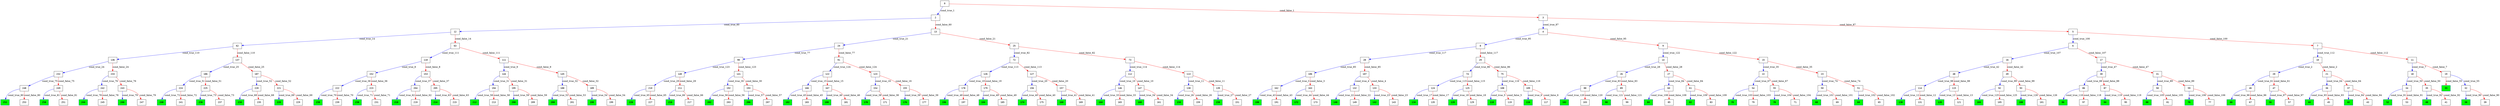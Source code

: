 digraph ExecutionTree {
	node [color=black fontname=Courier height=.5 shape=record]
	98 [color=blue, fillcolor=green, style=filled, fontcolor=black, fontname="Courier-Bold"]
	96 [color=blue, fillcolor=green, style=filled, fontcolor=black, fontname="Courier-Bold"]
	94 [color=blue, fillcolor=green, style=filled, fontcolor=black, fontname="Courier-Bold"]
	84 [color=blue, fillcolor=green, style=filled, fontcolor=black, fontname="Courier-Bold"]
	82 [color=blue, fillcolor=green, style=filled, fontcolor=black, fontname="Courier-Bold"]
	80 [color=blue, fillcolor=green, style=filled, fontcolor=black, fontname="Courier-Bold"]
	78 [color=blue, fillcolor=green, style=filled, fontcolor=black, fontname="Courier-Bold"]
	76 [color=blue, fillcolor=green, style=filled, fontcolor=black, fontname="Courier-Bold"]
	70 [color=blue, fillcolor=green, style=filled, fontcolor=black, fontname="Courier-Bold"]
	68 [color=blue, fillcolor=green, style=filled, fontcolor=black, fontname="Courier-Bold"]
	66 [color=blue, fillcolor=green, style=filled, fontcolor=black, fontname="Courier-Bold"]
	64 [color=blue, fillcolor=green, style=filled, fontcolor=black, fontname="Courier-Bold"]
	56 [color=blue, fillcolor=green, style=filled, fontcolor=black, fontname="Courier-Bold"]
	52 [color=blue, fillcolor=green, style=filled, fontcolor=black, fontname="Courier-Bold"]
	44 [color=blue, fillcolor=green, style=filled, fontcolor=black, fontname="Courier-Bold"]
	42 [color=blue, fillcolor=green, style=filled, fontcolor=black, fontname="Courier-Bold"]
	40 [color=blue, fillcolor=green, style=filled, fontcolor=black, fontname="Courier-Bold"]
	38 [color=blue, fillcolor=green, style=filled, fontcolor=black, fontname="Courier-Bold"]
	33 [color=blue, fillcolor=green, style=filled, fontcolor=black, fontname="Courier-Bold"]
	252 [color=blue, fillcolor=green, style=filled, fontcolor=black, fontname="Courier-Bold"]
	250 [color=blue, fillcolor=green, style=filled, fontcolor=black, fontname="Courier-Bold"]
	246 [color=blue, fillcolor=green, style=filled, fontcolor=black, fontname="Courier-Bold"]
	244 [color=blue, fillcolor=green, style=filled, fontcolor=black, fontname="Courier-Bold"]
	240 [color=blue, fillcolor=green, style=filled, fontcolor=black, fontname="Courier-Bold"]
	238 [color=blue, fillcolor=green, style=filled, fontcolor=black, fontname="Courier-Bold"]
	236 [color=blue, fillcolor=green, style=filled, fontcolor=black, fontname="Courier-Bold"]
	234 [color=blue, fillcolor=green, style=filled, fontcolor=black, fontname="Courier-Bold"]
	230 [color=blue, fillcolor=green, style=filled, fontcolor=black, fontname="Courier-Bold"]
	228 [color=blue, fillcolor=green, style=filled, fontcolor=black, fontname="Courier-Bold"]
	226 [color=blue, fillcolor=green, style=filled, fontcolor=black, fontname="Courier-Bold"]
	218 [color=blue, fillcolor=green, style=filled, fontcolor=black, fontname="Courier-Bold"]
	216 [color=blue, fillcolor=green, style=filled, fontcolor=black, fontname="Courier-Bold"]
	214 [color=blue, fillcolor=green, style=filled, fontcolor=black, fontname="Courier-Bold"]
	212 [color=blue, fillcolor=green, style=filled, fontcolor=black, fontname="Courier-Bold"]
	208 [color=blue, fillcolor=green, style=filled, fontcolor=black, fontname="Courier-Bold"]
	206 [color=blue, fillcolor=green, style=filled, fontcolor=black, fontname="Courier-Bold"]
	202 [color=blue, fillcolor=green, style=filled, fontcolor=black, fontname="Courier-Bold"]
	200 [color=blue, fillcolor=green, style=filled, fontcolor=black, fontname="Courier-Bold"]
	198 [color=blue, fillcolor=green, style=filled, fontcolor=black, fontname="Courier-Bold"]
	196 [color=blue, fillcolor=green, style=filled, fontcolor=black, fontname="Courier-Bold"]
	190 [color=blue, fillcolor=green, style=filled, fontcolor=black, fontname="Courier-Bold"]
	184 [color=blue, fillcolor=green, style=filled, fontcolor=black, fontname="Courier-Bold"]
	182 [color=blue, fillcolor=green, style=filled, fontcolor=black, fontname="Courier-Bold"]
	180 [color=blue, fillcolor=green, style=filled, fontcolor=black, fontname="Courier-Bold"]
	176 [color=blue, fillcolor=green, style=filled, fontcolor=black, fontname="Courier-Bold"]
	174 [color=blue, fillcolor=green, style=filled, fontcolor=black, fontname="Courier-Bold"]
	172 [color=blue, fillcolor=green, style=filled, fontcolor=black, fontname="Courier-Bold"]
	170 [color=blue, fillcolor=green, style=filled, fontcolor=black, fontname="Courier-Bold"]
	168 [color=blue, fillcolor=green, style=filled, fontcolor=black, fontname="Courier-Bold"]
	164 [color=blue, fillcolor=green, style=filled, fontcolor=black, fontname="Courier-Bold"]
	160 [color=blue, fillcolor=green, style=filled, fontcolor=black, fontname="Courier-Bold"]
	158 [color=blue, fillcolor=green, style=filled, fontcolor=black, fontname="Courier-Bold"]
	150 [color=blue, fillcolor=green, style=filled, fontcolor=black, fontname="Courier-Bold"]
	148 [color=blue, fillcolor=green, style=filled, fontcolor=black, fontname="Courier-Bold"]
	142 [color=blue, fillcolor=green, style=filled, fontcolor=black, fontname="Courier-Bold"]
	134 [color=blue, fillcolor=green, style=filled, fontcolor=black, fontname="Courier-Bold"]
	130 [color=blue, fillcolor=green, style=filled, fontcolor=black, fontname="Courier-Bold"]
	128 [color=blue, fillcolor=green, style=filled, fontcolor=black, fontname="Courier-Bold"]
	120 [color=blue, fillcolor=green, style=filled, fontcolor=black, fontname="Courier-Bold"]
	118 [color=blue, fillcolor=green, style=filled, fontcolor=black, fontname="Courier-Bold"]
	116 [color=blue, fillcolor=green, style=filled, fontcolor=black, fontname="Courier-Bold"]
	104 [color=blue, fillcolor=green, style=filled, fontcolor=black, fontname="Courier-Bold"]
	102 [color=blue, fillcolor=green, style=filled, fontcolor=black, fontname="Courier-Bold"]
	100 [color=blue, fillcolor=green, style=filled, fontcolor=black, fontname="Courier-Bold"]
	0 -> 2 [label=cond_true_1 color=blue]
	0 -> 3 [label=cond_false_1 color=red]
	2 -> 12 [label=cond_true_60 color=blue]
	2 -> 13 [label=cond_false_60 color=red]
	3 -> 4 [label=cond_true_87 color=blue]
	3 -> 5 [label=cond_false_87 color=red]
	10 -> 20 [label=cond_true_2 color=blue]
	10 -> 21 [label=cond_false_2 color=red]
	20 -> 46 [label=cond_true_61 color=blue]
	20 -> 47 [label=cond_false_61 color=red]
	21 -> 36 [label=cond_true_64 color=blue]
	21 -> 37 [label=cond_false_64 color=red]
	106 -> 162 [label=cond_true_3 color=blue]
	106 -> 163 [label=cond_false_3 color=red]
	162 -> 190 [label=cond_true_43 color=blue]
	162 -> 191 [label=cond_false_43 color=red]
	163 -> 172 [label=cond_true_44 color=blue]
	163 -> 173 [label=cond_false_44 color=red]
	107 -> 132 [label=cond_true_4 color=blue]
	107 -> 133 [label=cond_false_4 color=red]
	132 -> 148 [label=cond_true_22 color=blue]
	132 -> 149 [label=cond_false_22 color=red]
	133 -> 142 [label=cond_true_23 color=blue]
	133 -> 143 [label=cond_false_23 color=red]
	108 -> 118 [label=cond_true_5 color=blue]
	108 -> 119 [label=cond_false_5 color=red]
	109 -> 116 [label=cond_true_6 color=blue]
	109 -> 117 [label=cond_false_6 color=red]
	11 -> 18 [label=cond_true_7 color=blue]
	11 -> 19 [label=cond_false_7 color=red]
	18 -> 34 [label=cond_true_50 color=blue]
	18 -> 35 [label=cond_false_50 color=red]
	19 -> 32 [label=cond_true_55 color=blue]
	19 -> 33 [label=cond_false_55 color=red]
	110 -> 152 [label=cond_true_8 color=blue]
	110 -> 153 [label=cond_false_8 color=red]
	152 -> 222 [label=cond_true_36 color=blue]
	152 -> 223 [label=cond_false_36 color=red]
	153 -> 204 [label=cond_true_37 color=blue]
	153 -> 205 [label=cond_false_37 color=red]
	111 -> 144 [label=cond_true_9 color=blue]
	111 -> 145 [label=cond_false_9 color=red]
	144 -> 194 [label=cond_true_31 color=blue]
	144 -> 195 [label=cond_false_31 color=red]
	145 -> 188 [label=cond_true_32 color=blue]
	145 -> 189 [label=cond_false_32 color=red]
	112 -> 146 [label=cond_true_10 color=blue]
	112 -> 147 [label=cond_false_10 color=red]
	146 -> 164 [label=cond_true_33 color=blue]
	146 -> 165 [label=cond_false_33 color=red]
	147 -> 160 [label=cond_true_34 color=blue]
	147 -> 161 [label=cond_false_34 color=red]
	113 -> 138 [label=cond_true_11 color=blue]
	113 -> 139 [label=cond_false_11 color=red]
	138 -> 158 [label=cond_true_26 color=blue]
	138 -> 159 [label=cond_false_26 color=red]
	139 -> 150 [label=cond_true_27 color=blue]
	139 -> 151 [label=cond_false_27 color=red]
	114 -> 130 [label=cond_true_12 color=blue]
	114 -> 131 [label=cond_false_12 color=red]
	115 -> 120 [label=cond_true_13 color=blue]
	115 -> 121 [label=cond_false_13 color=red]
	12 -> 62 [label=cond_true_14 color=blue]
	12 -> 63 [label=cond_false_14 color=red]
	62 -> 136 [label=cond_true_110 color=blue]
	62 -> 137 [label=cond_false_110 color=red]
	63 -> 110 [label=cond_true_111 color=blue]
	63 -> 111 [label=cond_false_111 color=red]
	122 -> 166 [label=cond_true_15 color=blue]
	122 -> 167 [label=cond_false_15 color=red]
	166 -> 182 [label=cond_true_45 color=blue]
	166 -> 183 [label=cond_false_45 color=red]
	167 -> 180 [label=cond_true_46 color=blue]
	167 -> 181 [label=cond_false_46 color=red]
	123 -> 154 [label=cond_true_16 color=blue]
	123 -> 155 [label=cond_false_16 color=red]
	154 -> 170 [label=cond_true_38 color=blue]
	154 -> 171 [label=cond_false_38 color=red]
	155 -> 176 [label=cond_true_39 color=blue]
	155 -> 177 [label=cond_false_39 color=red]
	124 -> 134 [label=cond_true_17 color=blue]
	124 -> 135 [label=cond_false_17 color=red]
	125 -> 128 [label=cond_true_18 color=blue]
	125 -> 129 [label=cond_false_18 color=red]
	126 -> 178 [label=cond_true_19 color=blue]
	126 -> 179 [label=cond_false_19 color=red]
	178 -> 196 [label=cond_true_48 color=blue]
	178 -> 197 [label=cond_false_48 color=red]
	179 -> 184 [label=cond_true_49 color=blue]
	179 -> 185 [label=cond_false_49 color=red]
	127 -> 156 [label=cond_true_20 color=blue]
	127 -> 157 [label=cond_false_20 color=red]
	156 -> 174 [label=cond_true_40 color=blue]
	156 -> 175 [label=cond_false_40 color=red]
	157 -> 168 [label=cond_true_41 color=blue]
	157 -> 169 [label=cond_false_41 color=red]
	13 -> 24 [label=cond_true_21 color=blue]
	13 -> 25 [label=cond_false_21 color=red]
	24 -> 90 [label=cond_true_77 color=blue]
	24 -> 91 [label=cond_false_77 color=red]
	25 -> 72 [label=cond_true_82 color=blue]
	25 -> 73 [label=cond_false_82 color=red]
	136 -> 232 [label=cond_true_24 color=blue]
	136 -> 233 [label=cond_false_24 color=red]
	232 -> 248 [label=cond_true_75 color=blue]
	232 -> 249 [label=cond_false_75 color=red]
	233 -> 242 [label=cond_true_76 color=blue]
	233 -> 243 [label=cond_false_76 color=red]
	137 -> 186 [label=cond_true_25 color=blue]
	137 -> 187 [label=cond_false_25 color=red]
	186 -> 224 [label=cond_true_51 color=blue]
	186 -> 225 [label=cond_false_51 color=red]
	187 -> 220 [label=cond_true_52 color=blue]
	187 -> 221 [label=cond_false_52 color=red]
	14 -> 26 [label=cond_true_28 color=blue]
	14 -> 27 [label=cond_false_28 color=red]
	26 -> 88 [label=cond_true_83 color=blue]
	26 -> 89 [label=cond_false_83 color=red]
	27 -> 60 [label=cond_true_84 color=blue]
	27 -> 61 [label=cond_false_84 color=red]
	140 -> 210 [label=cond_true_29 color=blue]
	140 -> 211 [label=cond_false_29 color=red]
	210 -> 226 [label=cond_true_65 color=blue]
	210 -> 227 [label=cond_false_65 color=red]
	211 -> 216 [label=cond_true_66 color=blue]
	211 -> 217 [label=cond_false_66 color=red]
	141 -> 192 [label=cond_true_30 color=blue]
	141 -> 193 [label=cond_false_30 color=red]
	192 -> 202 [label=cond_true_56 color=blue]
	192 -> 203 [label=cond_false_56 color=red]
	193 -> 206 [label=cond_true_57 color=blue]
	193 -> 207 [label=cond_false_57 color=red]
	194 -> 212 [label=cond_true_58 color=blue]
	194 -> 213 [label=cond_false_58 color=red]
	195 -> 208 [label=cond_true_59 color=blue]
	195 -> 209 [label=cond_false_59 color=red]
	188 -> 200 [label=cond_true_53 color=blue]
	188 -> 201 [label=cond_false_53 color=red]
	189 -> 198 [label=cond_true_54 color=blue]
	189 -> 199 [label=cond_false_54 color=red]
	15 -> 22 [label=cond_true_35 color=blue]
	15 -> 23 [label=cond_false_35 color=red]
	22 -> 54 [label=cond_true_67 color=blue]
	22 -> 55 [label=cond_false_67 color=red]
	23 -> 50 [label=cond_true_74 color=blue]
	23 -> 51 [label=cond_false_74 color=red]
	222 -> 238 [label=cond_true_70 color=blue]
	222 -> 239 [label=cond_false_70 color=red]
	223 -> 230 [label=cond_true_71 color=blue]
	223 -> 231 [label=cond_false_71 color=red]
	204 -> 218 [label=cond_true_62 color=blue]
	204 -> 219 [label=cond_false_62 color=red]
	205 -> 214 [label=cond_true_63 color=blue]
	205 -> 215 [label=cond_false_63 color=red]
	16 -> 48 [label=cond_true_42 color=blue]
	16 -> 49 [label=cond_false_42 color=red]
	48 -> 114 [label=cond_true_98 color=blue]
	48 -> 115 [label=cond_false_98 color=red]
	49 -> 92 [label=cond_true_99 color=blue]
	49 -> 93 [label=cond_false_99 color=red]
	17 -> 30 [label=cond_true_47 color=blue]
	17 -> 31 [label=cond_false_47 color=red]
	30 -> 86 [label=cond_true_88 color=blue]
	30 -> 87 [label=cond_false_88 color=red]
	31 -> 58 [label=cond_true_89 color=blue]
	31 -> 59 [label=cond_false_89 color=red]
	34 -> 52 [label=cond_true_91 color=blue]
	34 -> 53 [label=cond_false_91 color=red]
	35 -> 40 [label=cond_true_92 color=blue]
	35 -> 41 [label=cond_false_92 color=red]
	224 -> 240 [label=cond_true_72 color=blue]
	224 -> 241 [label=cond_false_72 color=red]
	225 -> 236 [label=cond_true_73 color=blue]
	225 -> 237 [label=cond_false_73 color=red]
	220 -> 234 [label=cond_true_68 color=blue]
	220 -> 235 [label=cond_false_68 color=red]
	221 -> 228 [label=cond_true_69 color=blue]
	221 -> 229 [label=cond_false_69 color=red]
	32 -> 38 [label=cond_true_90 color=blue]
	32 -> 39 [label=cond_false_90 color=red]
	46 -> 66 [label=cond_true_96 color=blue]
	46 -> 67 [label=cond_false_96 color=red]
	47 -> 56 [label=cond_true_97 color=blue]
	47 -> 57 [label=cond_false_97 color=red]
	36 -> 44 [label=cond_true_93 color=blue]
	36 -> 45 [label=cond_false_93 color=red]
	37 -> 42 [label=cond_true_94 color=blue]
	37 -> 43 [label=cond_false_94 color=red]
	54 -> 78 [label=cond_true_103 color=blue]
	54 -> 79 [label=cond_false_103 color=red]
	55 -> 70 [label=cond_true_104 color=blue]
	55 -> 71 [label=cond_false_104 color=red]
	50 -> 68 [label=cond_true_101 color=blue]
	50 -> 69 [label=cond_false_101 color=red]
	51 -> 64 [label=cond_true_102 color=blue]
	51 -> 65 [label=cond_false_102 color=red]
	248 -> 252 [label=cond_true_80 color=blue]
	248 -> 253 [label=cond_false_80 color=red]
	249 -> 250 [label=cond_true_81 color=blue]
	249 -> 251 [label=cond_false_81 color=red]
	242 -> 244 [label=cond_true_78 color=blue]
	242 -> 245 [label=cond_false_78 color=red]
	243 -> 246 [label=cond_true_79 color=blue]
	243 -> 247 [label=cond_false_79 color=red]
	90 -> 140 [label=cond_true_123 color=blue]
	90 -> 141 [label=cond_false_123 color=red]
	91 -> 122 [label=cond_true_124 color=blue]
	91 -> 123 [label=cond_false_124 color=red]
	72 -> 126 [label=cond_true_113 color=blue]
	72 -> 127 [label=cond_false_113 color=red]
	73 -> 112 [label=cond_true_114 color=blue]
	73 -> 113 [label=cond_false_114 color=red]
	88 -> 102 [label=cond_true_120 color=blue]
	88 -> 103 [label=cond_false_120 color=red]
	89 -> 98 [label=cond_true_121 color=blue]
	89 -> 99 [label=cond_false_121 color=red]
	60 -> 84 [label=cond_true_108 color=blue]
	60 -> 85 [label=cond_false_108 color=red]
	61 -> 82 [label=cond_true_109 color=blue]
	61 -> 83 [label=cond_false_109 color=red]
	28 -> 106 [label=cond_true_85 color=blue]
	28 -> 107 [label=cond_false_85 color=red]
	29 -> 74 [label=cond_true_86 color=blue]
	29 -> 75 [label=cond_false_86 color=red]
	74 -> 124 [label=cond_true_115 color=blue]
	74 -> 125 [label=cond_false_115 color=red]
	75 -> 108 [label=cond_true_116 color=blue]
	75 -> 109 [label=cond_false_116 color=red]
	4 -> 8 [label=cond_true_95 color=blue]
	4 -> 9 [label=cond_false_95 color=red]
	5 -> 6 [label=cond_true_100 color=blue]
	5 -> 7 [label=cond_false_100 color=red]
	86 -> 96 [label=cond_true_118 color=blue]
	86 -> 97 [label=cond_false_118 color=red]
	87 -> 94 [label=cond_true_119 color=blue]
	87 -> 95 [label=cond_false_119 color=red]
	58 -> 80 [label=cond_true_105 color=blue]
	58 -> 81 [label=cond_false_105 color=red]
	59 -> 76 [label=cond_true_106 color=blue]
	59 -> 77 [label=cond_false_106 color=red]
	8 -> 28 [label=cond_true_117 color=blue]
	8 -> 29 [label=cond_false_117 color=red]
	9 -> 14 [label=cond_true_122 color=blue]
	9 -> 15 [label=cond_false_122 color=red]
	92 -> 104 [label=cond_true_125 color=blue]
	92 -> 105 [label=cond_false_125 color=red]
	93 -> 100 [label=cond_true_126 color=blue]
	93 -> 101 [label=cond_false_126 color=red]
	6 -> 16 [label=cond_true_107 color=blue]
	6 -> 17 [label=cond_false_107 color=red]
	7 -> 10 [label=cond_true_112 color=blue]
	7 -> 11 [label=cond_false_112 color=red]
}
